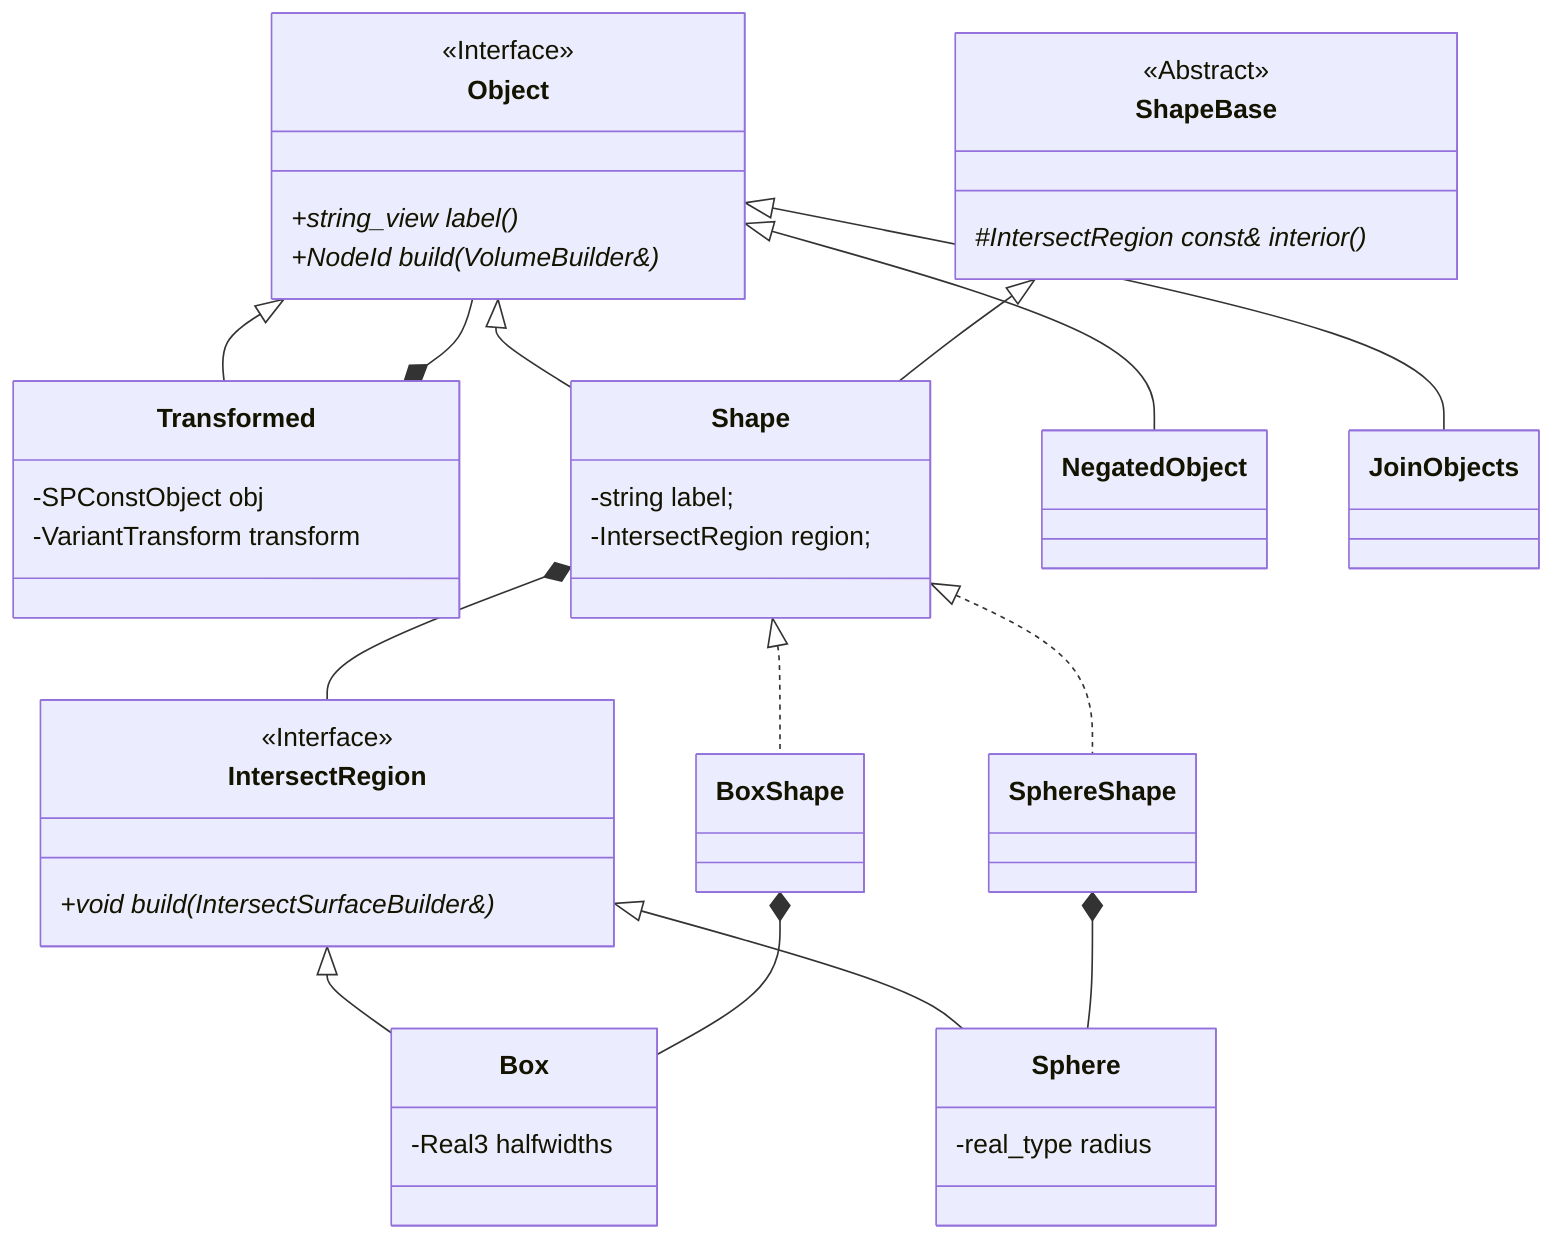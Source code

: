 classDiagram
  Object <|-- Transformed
  Object <|-- Shape
  Object <|-- NegatedObject
  Object <|-- JoinObjects
  ShapeBase <|-- Shape
  class Object {
    +string_view label()*
    +NodeId build(VolumeBuilder&)*
  }
  <<Interface>> Object
  class Transformed {
    -SPConstObject obj
    -VariantTransform transform
  }
  Transformed *-- Object

  class ShapeBase {
    #IntersectRegion const& interior()*
  }
  <<Abstract>> ShapeBase

  class Shape {
    -string label;
    -IntersectRegion region;
  }
  Shape *-- IntersectRegion

  class IntersectRegion {
    +void build(IntersectSurfaceBuilder&)*
  }
  <<Interface>> IntersectRegion
  IntersectRegion <|-- Box
  IntersectRegion <|-- Sphere

  class Box {
    -Real3 halfwidths
  }
  class Sphere {
    -real_type radius
  }

  Shape <|.. BoxShape
  Shape <|.. SphereShape

  BoxShape *-- Box
  SphereShape *-- Sphere